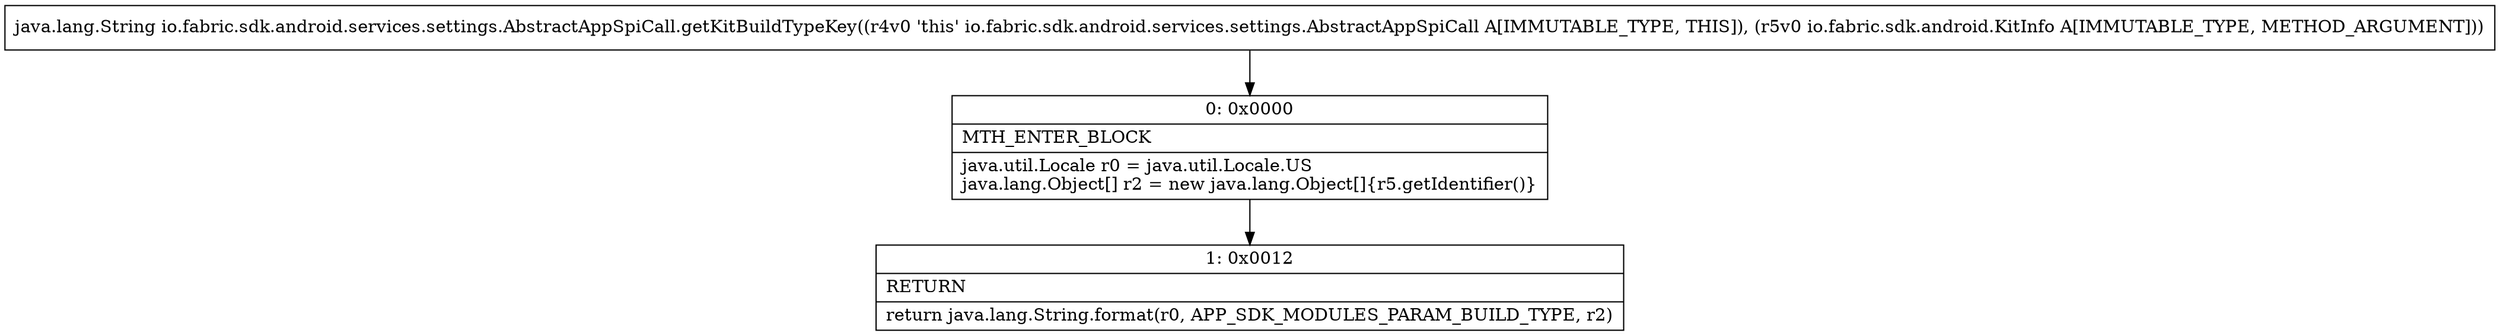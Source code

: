 digraph "CFG forio.fabric.sdk.android.services.settings.AbstractAppSpiCall.getKitBuildTypeKey(Lio\/fabric\/sdk\/android\/KitInfo;)Ljava\/lang\/String;" {
Node_0 [shape=record,label="{0\:\ 0x0000|MTH_ENTER_BLOCK\l|java.util.Locale r0 = java.util.Locale.US\ljava.lang.Object[] r2 = new java.lang.Object[]\{r5.getIdentifier()\}\l}"];
Node_1 [shape=record,label="{1\:\ 0x0012|RETURN\l|return java.lang.String.format(r0, APP_SDK_MODULES_PARAM_BUILD_TYPE, r2)\l}"];
MethodNode[shape=record,label="{java.lang.String io.fabric.sdk.android.services.settings.AbstractAppSpiCall.getKitBuildTypeKey((r4v0 'this' io.fabric.sdk.android.services.settings.AbstractAppSpiCall A[IMMUTABLE_TYPE, THIS]), (r5v0 io.fabric.sdk.android.KitInfo A[IMMUTABLE_TYPE, METHOD_ARGUMENT])) }"];
MethodNode -> Node_0;
Node_0 -> Node_1;
}

